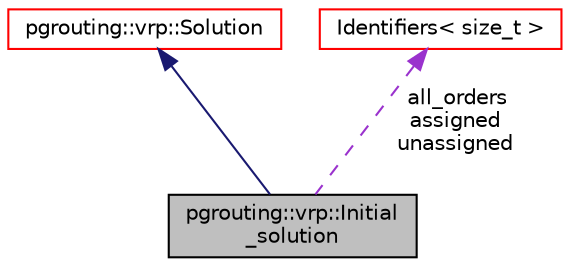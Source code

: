 digraph "pgrouting::vrp::Initial_solution"
{
 // LATEX_PDF_SIZE
  edge [fontname="Helvetica",fontsize="10",labelfontname="Helvetica",labelfontsize="10"];
  node [fontname="Helvetica",fontsize="10",shape=record];
  Node1 [label="pgrouting::vrp::Initial\l_solution",height=0.2,width=0.4,color="black", fillcolor="grey75", style="filled", fontcolor="black",tooltip=" "];
  Node2 -> Node1 [dir="back",color="midnightblue",fontsize="10",style="solid",fontname="Helvetica"];
  Node2 [label="pgrouting::vrp::Solution",height=0.2,width=0.4,color="red", fillcolor="white", style="filled",URL="$classpgrouting_1_1vrp_1_1Solution.html",tooltip=" "];
  Node15 -> Node1 [dir="back",color="darkorchid3",fontsize="10",style="dashed",label=" all_orders\nassigned\nunassigned" ,fontname="Helvetica"];
  Node15 [label="Identifiers\< size_t \>",height=0.2,width=0.4,color="red", fillcolor="white", style="filled",URL="$classIdentifiers.html",tooltip=" "];
}
